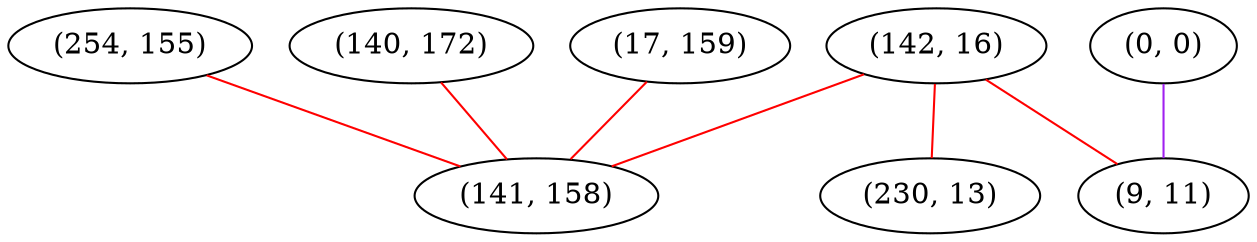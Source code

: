 graph "" {
"(254, 155)";
"(0, 0)";
"(142, 16)";
"(140, 172)";
"(17, 159)";
"(9, 11)";
"(230, 13)";
"(141, 158)";
"(254, 155)" -- "(141, 158)"  [color=red, key=0, weight=1];
"(0, 0)" -- "(9, 11)"  [color=purple, key=0, weight=4];
"(142, 16)" -- "(141, 158)"  [color=red, key=0, weight=1];
"(142, 16)" -- "(9, 11)"  [color=red, key=0, weight=1];
"(142, 16)" -- "(230, 13)"  [color=red, key=0, weight=1];
"(140, 172)" -- "(141, 158)"  [color=red, key=0, weight=1];
"(17, 159)" -- "(141, 158)"  [color=red, key=0, weight=1];
}
